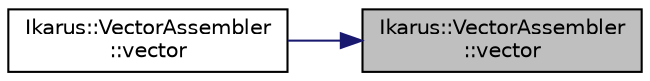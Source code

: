 digraph "Ikarus::VectorAssembler::vector"
{
 // LATEX_PDF_SIZE
  edge [fontname="Helvetica",fontsize="10",labelfontname="Helvetica",labelfontsize="10"];
  node [fontname="Helvetica",fontsize="10",shape=record];
  rankdir="RL";
  Node1 [label="Ikarus::VectorAssembler\l::vector",height=0.2,width=0.4,color="black", fillcolor="grey75", style="filled", fontcolor="black",tooltip="Calculates the vectorial quantity requested by the bound feRequirements, the affordance and the dBCOp..."];
  Node1 -> Node2 [dir="back",color="midnightblue",fontsize="10",style="solid",fontname="Helvetica"];
  Node2 [label="Ikarus::VectorAssembler\l::vector",height=0.2,width=0.4,color="black", fillcolor="white", style="filled",URL="$a01248.html#a392677d4c1009af6a51fd6865f6a0775",tooltip="Calculates the vectorial quantity requested by the bound feRequirements and the affordance...."];
}
